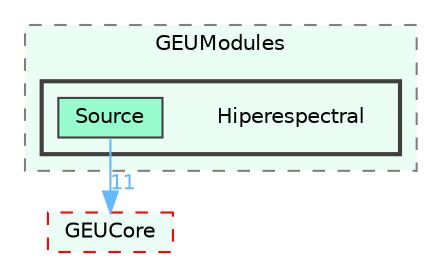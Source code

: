 digraph "C:/GEU/GEUModules/Hiperespectral"
{
 // LATEX_PDF_SIZE
  bgcolor="transparent";
  edge [fontname=Helvetica,fontsize=10,labelfontname=Helvetica,labelfontsize=10];
  node [fontname=Helvetica,fontsize=10,shape=box,height=0.2,width=0.4];
  compound=true
  subgraph clusterdir_70e1bd6aad29eaa9efcef7cf630be9eb {
    graph [ bgcolor="#ebfef5", pencolor="grey50", label="GEUModules", fontname=Helvetica,fontsize=10 style="filled,dashed", URL="dir_70e1bd6aad29eaa9efcef7cf630be9eb.html",tooltip=""]
  subgraph clusterdir_86b37628ca0b061e7a196be0ad48b8b4 {
    graph [ bgcolor="#ebfef5", pencolor="grey25", label="", fontname=Helvetica,fontsize=10 style="filled,bold", URL="dir_86b37628ca0b061e7a196be0ad48b8b4.html",tooltip=""]
    dir_86b37628ca0b061e7a196be0ad48b8b4 [shape=plaintext, label="Hiperespectral"];
  dir_b2362aae70a725ff0291881d3649a4ce [label="Source", fillcolor="#98fdce", color="grey25", style="filled", URL="dir_b2362aae70a725ff0291881d3649a4ce.html",tooltip=""];
  }
  }
  dir_27e7292ccf631aad9354b9464cb90a84 [label="GEUCore", fillcolor="#ebfef5", color="red", style="filled,dashed", URL="dir_27e7292ccf631aad9354b9464cb90a84.html",tooltip=""];
  dir_b2362aae70a725ff0291881d3649a4ce->dir_27e7292ccf631aad9354b9464cb90a84 [headlabel="11", labeldistance=1.5 headhref="dir_000038_000015.html" href="dir_000038_000015.html" color="steelblue1" fontcolor="steelblue1"];
}
